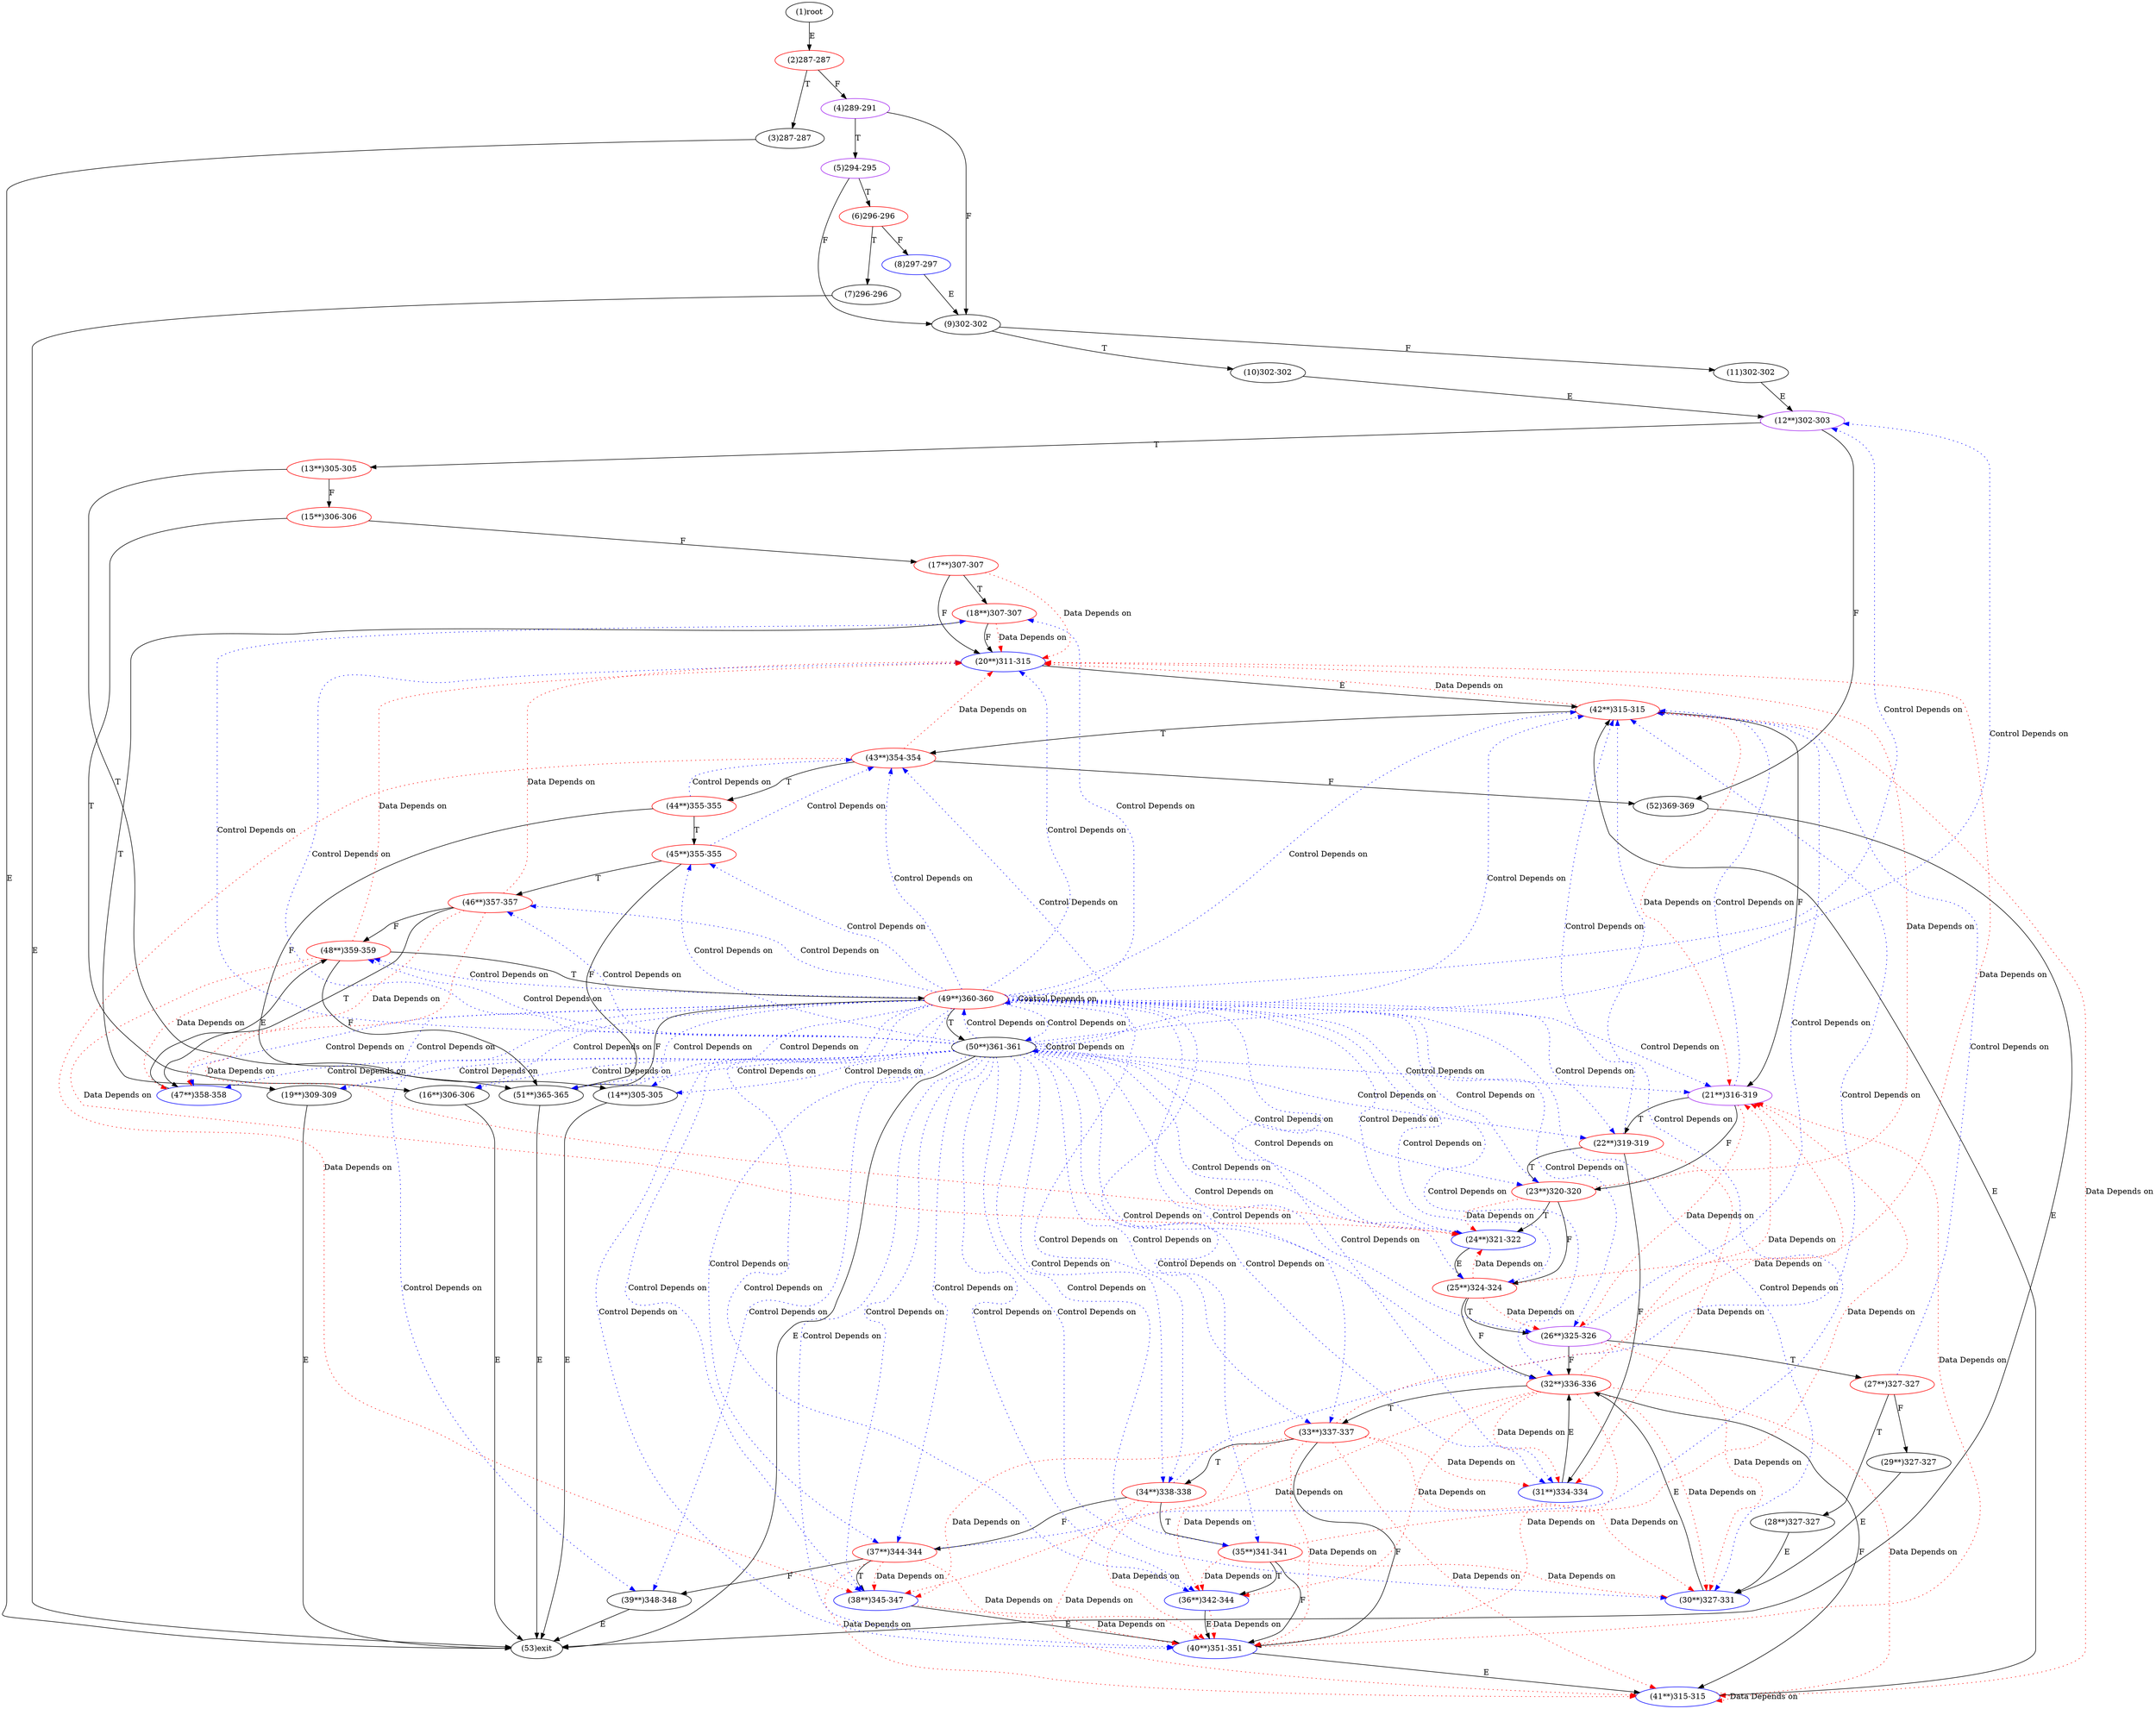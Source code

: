 digraph "" { 
1[ label="(1)root"];
2[ label="(2)287-287",color=red];
3[ label="(3)287-287"];
4[ label="(4)289-291",color=purple];
5[ label="(5)294-295",color=purple];
6[ label="(6)296-296",color=red];
7[ label="(7)296-296"];
8[ label="(8)297-297",color=blue];
9[ label="(9)302-302"];
10[ label="(10)302-302"];
11[ label="(11)302-302"];
12[ label="(12**)302-303",color=purple];
13[ label="(13**)305-305",color=red];
14[ label="(14**)305-305"];
15[ label="(15**)306-306",color=red];
17[ label="(17**)307-307",color=red];
16[ label="(16**)306-306"];
19[ label="(19**)309-309"];
18[ label="(18**)307-307",color=red];
21[ label="(21**)316-319",color=purple];
20[ label="(20**)311-315",color=blue];
23[ label="(23**)320-320",color=red];
22[ label="(22**)319-319",color=red];
25[ label="(25**)324-324",color=red];
24[ label="(24**)321-322",color=blue];
27[ label="(27**)327-327",color=red];
26[ label="(26**)325-326",color=purple];
29[ label="(29**)327-327"];
28[ label="(28**)327-327"];
31[ label="(31**)334-334",color=blue];
30[ label="(30**)327-331",color=blue];
34[ label="(34**)338-338",color=red];
35[ label="(35**)341-341",color=red];
32[ label="(32**)336-336",color=red];
33[ label="(33**)337-337",color=red];
38[ label="(38**)345-347",color=blue];
39[ label="(39**)348-348"];
36[ label="(36**)342-344",color=blue];
37[ label="(37**)344-344",color=red];
42[ label="(42**)315-315",color=red];
43[ label="(43**)354-354",color=red];
40[ label="(40**)351-351",color=blue];
41[ label="(41**)315-315",color=blue];
46[ label="(46**)357-357",color=red];
47[ label="(47**)358-358",color=blue];
44[ label="(44**)355-355",color=red];
45[ label="(45**)355-355",color=red];
51[ label="(51**)365-365"];
50[ label="(50**)361-361"];
49[ label="(49**)360-360",color=red];
48[ label="(48**)359-359",color=red];
53[ label="(53)exit"];
52[ label="(52)369-369"];
1->2[ label="E"];
2->4[ label="F"];
2->3[ label="T"];
3->53[ label="E"];
4->9[ label="F"];
4->5[ label="T"];
5->9[ label="F"];
5->6[ label="T"];
6->8[ label="F"];
6->7[ label="T"];
7->53[ label="E"];
8->9[ label="E"];
9->11[ label="F"];
9->10[ label="T"];
10->12[ label="E"];
11->12[ label="E"];
12->52[ label="F"];
12->13[ label="T"];
13->15[ label="F"];
13->14[ label="T"];
14->53[ label="E"];
15->17[ label="F"];
15->16[ label="T"];
16->53[ label="E"];
17->20[ label="F"];
17->18[ label="T"];
18->20[ label="F"];
18->19[ label="T"];
19->53[ label="E"];
20->42[ label="E"];
21->23[ label="F"];
21->22[ label="T"];
22->31[ label="F"];
22->23[ label="T"];
23->25[ label="F"];
23->24[ label="T"];
24->25[ label="E"];
25->32[ label="F"];
25->26[ label="T"];
26->32[ label="F"];
26->27[ label="T"];
27->29[ label="F"];
27->28[ label="T"];
28->30[ label="E"];
29->30[ label="E"];
30->32[ label="E"];
31->32[ label="E"];
32->41[ label="F"];
32->33[ label="T"];
33->40[ label="F"];
33->34[ label="T"];
34->37[ label="F"];
34->35[ label="T"];
35->40[ label="F"];
35->36[ label="T"];
36->40[ label="E"];
37->39[ label="F"];
37->38[ label="T"];
38->40[ label="E"];
39->53[ label="E"];
40->41[ label="E"];
41->42[ label="E"];
42->21[ label="F"];
42->43[ label="T"];
43->52[ label="F"];
43->44[ label="T"];
44->51[ label="F"];
44->45[ label="T"];
45->51[ label="F"];
45->46[ label="T"];
46->48[ label="F"];
46->47[ label="T"];
47->48[ label="E"];
48->51[ label="F"];
48->49[ label="T"];
49->51[ label="F"];
49->50[ label="T"];
50->53[ label="E"];
51->53[ label="E"];
52->53[ label="E"];
17->20[ color="red" label="Data Depends on" style = dotted ];
18->20[ color="red" label="Data Depends on" style = dotted ];
21->42[ color="blue" label="Control Depends on" style = dotted ];
21->26[ color="red" label="Data Depends on" style = dotted ];
23->20[ color="red" label="Data Depends on" style = dotted ];
23->24[ color="red" label="Data Depends on" style = dotted ];
22->31[ color="red" label="Data Depends on" style = dotted ];
22->42[ color="blue" label="Control Depends on" style = dotted ];
25->24[ color="red" label="Data Depends on" style = dotted ];
25->26[ color="red" label="Data Depends on" style = dotted ];
25->20[ color="red" label="Data Depends on" style = dotted ];
27->42[ color="blue" label="Control Depends on" style = dotted ];
26->42[ color="blue" label="Control Depends on" style = dotted ];
26->30[ color="red" label="Data Depends on" style = dotted ];
34->42[ color="blue" label="Control Depends on" style = dotted ];
34->40[ color="red" label="Data Depends on" style = dotted ];
34->41[ color="red" label="Data Depends on" style = dotted ];
35->21[ color="red" label="Data Depends on" style = dotted ];
35->36[ color="red" label="Data Depends on" style = dotted ];
35->30[ color="red" label="Data Depends on" style = dotted ];
32->36[ color="red" label="Data Depends on" style = dotted ];
32->21[ color="red" label="Data Depends on" style = dotted ];
32->38[ color="red" label="Data Depends on" style = dotted ];
32->40[ color="red" label="Data Depends on" style = dotted ];
32->41[ color="red" label="Data Depends on" style = dotted ];
32->31[ color="red" label="Data Depends on" style = dotted ];
32->30[ color="red" label="Data Depends on" style = dotted ];
33->36[ color="red" label="Data Depends on" style = dotted ];
33->38[ color="red" label="Data Depends on" style = dotted ];
33->21[ color="red" label="Data Depends on" style = dotted ];
33->41[ color="red" label="Data Depends on" style = dotted ];
33->40[ color="red" label="Data Depends on" style = dotted ];
33->30[ color="red" label="Data Depends on" style = dotted ];
33->31[ color="red" label="Data Depends on" style = dotted ];
38->40[ color="red" label="Data Depends on" style = dotted ];
36->40[ color="red" label="Data Depends on" style = dotted ];
37->38[ color="red" label="Data Depends on" style = dotted ];
37->41[ color="red" label="Data Depends on" style = dotted ];
37->40[ color="red" label="Data Depends on" style = dotted ];
37->42[ color="blue" label="Control Depends on" style = dotted ];
42->41[ color="red" label="Data Depends on" style = dotted ];
42->21[ color="red" label="Data Depends on" style = dotted ];
42->20[ color="red" label="Data Depends on" style = dotted ];
43->20[ color="red" label="Data Depends on" style = dotted ];
43->38[ color="red" label="Data Depends on" style = dotted ];
40->21[ color="red" label="Data Depends on" style = dotted ];
41->41[ color="red" label="Data Depends on" style = dotted ];
46->47[ color="red" label="Data Depends on" style = dotted ];
46->24[ color="red" label="Data Depends on" style = dotted ];
46->20[ color="red" label="Data Depends on" style = dotted ];
44->43[ color="blue" label="Control Depends on" style = dotted ];
45->43[ color="blue" label="Control Depends on" style = dotted ];
50->50[ color="blue" label="Control Depends on" style = dotted ];
50->51[ color="blue" label="Control Depends on" style = dotted ];
50->48[ color="blue" label="Control Depends on" style = dotted ];
50->49[ color="blue" label="Control Depends on" style = dotted ];
50->35[ color="blue" label="Control Depends on" style = dotted ];
50->34[ color="blue" label="Control Depends on" style = dotted ];
50->33[ color="blue" label="Control Depends on" style = dotted ];
50->32[ color="blue" label="Control Depends on" style = dotted ];
50->39[ color="blue" label="Control Depends on" style = dotted ];
50->38[ color="blue" label="Control Depends on" style = dotted ];
50->37[ color="blue" label="Control Depends on" style = dotted ];
50->36[ color="blue" label="Control Depends on" style = dotted ];
50->43[ color="blue" label="Control Depends on" style = dotted ];
50->42[ color="blue" label="Control Depends on" style = dotted ];
50->40[ color="blue" label="Control Depends on" style = dotted ];
50->47[ color="blue" label="Control Depends on" style = dotted ];
50->46[ color="blue" label="Control Depends on" style = dotted ];
50->45[ color="blue" label="Control Depends on" style = dotted ];
50->16[ color="blue" label="Control Depends on" style = dotted ];
50->18[ color="blue" label="Control Depends on" style = dotted ];
50->19[ color="blue" label="Control Depends on" style = dotted ];
50->20[ color="blue" label="Control Depends on" style = dotted ];
50->21[ color="blue" label="Control Depends on" style = dotted ];
50->22[ color="blue" label="Control Depends on" style = dotted ];
50->23[ color="blue" label="Control Depends on" style = dotted ];
50->24[ color="blue" label="Control Depends on" style = dotted ];
50->25[ color="blue" label="Control Depends on" style = dotted ];
50->26[ color="blue" label="Control Depends on" style = dotted ];
50->30[ color="blue" label="Control Depends on" style = dotted ];
50->31[ color="blue" label="Control Depends on" style = dotted ];
50->12[ color="blue" label="Control Depends on" style = dotted ];
50->14[ color="blue" label="Control Depends on" style = dotted ];
49->49[ color="blue" label="Control Depends on" style = dotted ];
49->48[ color="blue" label="Control Depends on" style = dotted ];
49->51[ color="blue" label="Control Depends on" style = dotted ];
49->50[ color="blue" label="Control Depends on" style = dotted ];
49->32[ color="blue" label="Control Depends on" style = dotted ];
49->33[ color="blue" label="Control Depends on" style = dotted ];
49->34[ color="blue" label="Control Depends on" style = dotted ];
49->35[ color="blue" label="Control Depends on" style = dotted ];
49->36[ color="blue" label="Control Depends on" style = dotted ];
49->37[ color="blue" label="Control Depends on" style = dotted ];
49->38[ color="blue" label="Control Depends on" style = dotted ];
49->39[ color="blue" label="Control Depends on" style = dotted ];
49->40[ color="blue" label="Control Depends on" style = dotted ];
49->42[ color="blue" label="Control Depends on" style = dotted ];
49->43[ color="blue" label="Control Depends on" style = dotted ];
49->45[ color="blue" label="Control Depends on" style = dotted ];
49->46[ color="blue" label="Control Depends on" style = dotted ];
49->47[ color="blue" label="Control Depends on" style = dotted ];
49->19[ color="blue" label="Control Depends on" style = dotted ];
49->18[ color="blue" label="Control Depends on" style = dotted ];
49->16[ color="blue" label="Control Depends on" style = dotted ];
49->23[ color="blue" label="Control Depends on" style = dotted ];
49->22[ color="blue" label="Control Depends on" style = dotted ];
49->21[ color="blue" label="Control Depends on" style = dotted ];
49->20[ color="blue" label="Control Depends on" style = dotted ];
49->26[ color="blue" label="Control Depends on" style = dotted ];
49->25[ color="blue" label="Control Depends on" style = dotted ];
49->24[ color="blue" label="Control Depends on" style = dotted ];
49->31[ color="blue" label="Control Depends on" style = dotted ];
49->30[ color="blue" label="Control Depends on" style = dotted ];
49->14[ color="blue" label="Control Depends on" style = dotted ];
49->12[ color="blue" label="Control Depends on" style = dotted ];
48->20[ color="red" label="Data Depends on" style = dotted ];
48->24[ color="red" label="Data Depends on" style = dotted ];
48->47[ color="red" label="Data Depends on" style = dotted ];
}